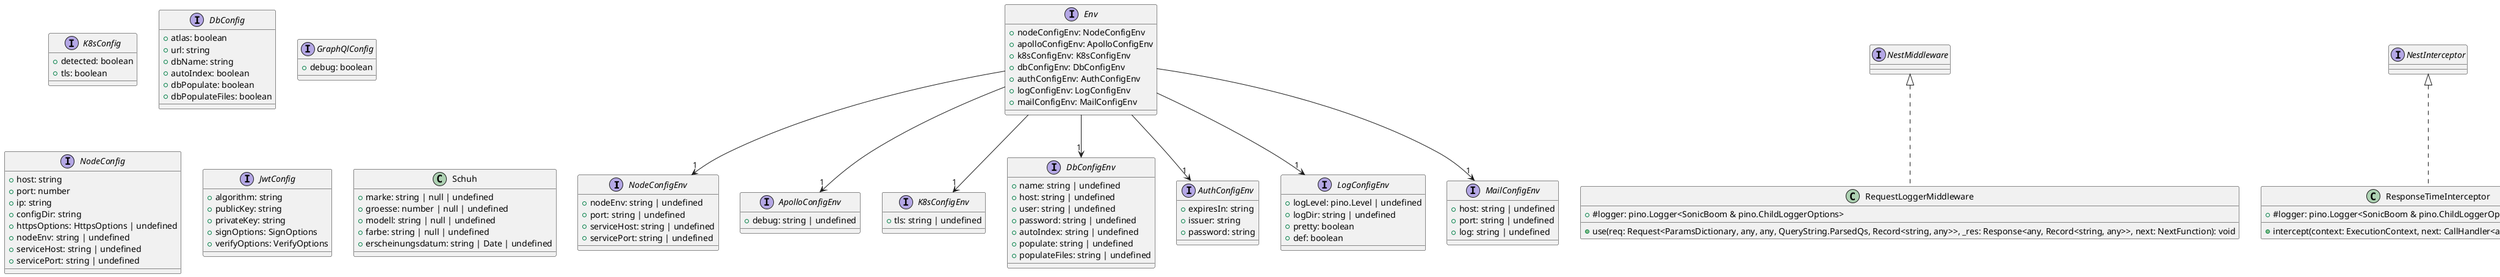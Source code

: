 @startuml Entity
interface NodeConfigEnv {
    +nodeEnv: string | undefined
    +port: string | undefined
    +serviceHost: string | undefined
    +servicePort: string | undefined
}
interface ApolloConfigEnv {
    +debug: string | undefined
}
interface K8sConfigEnv {
    +tls: string | undefined
}
interface DbConfigEnv {
    +name: string | undefined
    +host: string | undefined
    +user: string | undefined
    +password: string | undefined
    +autoIndex: string | undefined
    +populate: string | undefined
    +populateFiles: string | undefined
}
interface AuthConfigEnv {
    +expiresIn: string
    +issuer: string
    +password: string
}
interface LogConfigEnv {
    +logLevel: pino.Level | undefined
    +logDir: string | undefined
    +pretty: boolean
    +def: boolean
}
interface MailConfigEnv {
    +host: string | undefined
    +port: string | undefined
    +log: string | undefined
}
interface Env {
    +nodeConfigEnv: NodeConfigEnv
    +apolloConfigEnv: ApolloConfigEnv
    +k8sConfigEnv: K8sConfigEnv
    +dbConfigEnv: DbConfigEnv
    +authConfigEnv: AuthConfigEnv
    +logConfigEnv: LogConfigEnv
    +mailConfigEnv: MailConfigEnv
}
interface K8sConfig {
    +detected: boolean
    +tls: boolean
}
interface DbConfig {
    +atlas: boolean
    +url: string
    +dbName: string
    +autoIndex: boolean
    +dbPopulate: boolean
    +dbPopulateFiles: boolean
}
class RequestLoggerMiddleware implements NestMiddleware {
    +#logger: pino.Logger<SonicBoom & pino.ChildLoggerOptions>
    +use(req: Request<ParamsDictionary, any, any, QueryString.ParsedQs, Record<string, any>>, _res: Response<any, Record<string, any>>, next: NextFunction): void
}
class ResponseTimeInterceptor implements NestInterceptor {
    +#logger: pino.Logger<SonicBoom & pino.ChildLoggerOptions>
    +intercept(context: ExecutionContext, next: CallHandler<any>): Observable<any>
}
interface User {
    +userId: number
    +username: string
    +password: string
    +email: string
    +roles: Role[]
}
class UserService {
    +#users: User[]
    +#logger: pino.Logger<SonicBoom & pino.ChildLoggerOptions>
    +findOne(username: string): Promise<User | undefined>
    +findById(id: number | undefined): Promise<User | undefined>
}
interface GraphQlConfig {
    +debug: boolean
}
interface NodeConfig {
    +host: string
    +port: number
    +ip: string
    +configDir: string
    +httpsOptions: HttpsOptions | undefined
    +nodeEnv: string | undefined
    +serviceHost: string | undefined
    +servicePort: string | undefined
}
interface JwtConfig {
    +algorithm: string
    +publicKey: string
    +privateKey: string
    +signOptions: SignOptions
    +verifyOptions: VerifyOptions
}
class Schuh {
    +marke: string | null | undefined
    +groesse: number | null | undefined
    +modell: string | null | undefined
    +farbe: string | null | undefined
    +erscheinungsdatum: string | Date | undefined
}
Env --> "1" NodeConfigEnv
Env --> "1" ApolloConfigEnv
Env --> "1" K8sConfigEnv
Env --> "1" DbConfigEnv
Env --> "1" AuthConfigEnv
Env --> "1" LogConfigEnv
Env --> "1" MailConfigEnv
UserService --> "*" User
UserService --> "1" User
@enduml